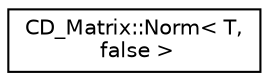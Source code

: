 digraph "Graphical Class Hierarchy"
{
  edge [fontname="Helvetica",fontsize="10",labelfontname="Helvetica",labelfontsize="10"];
  node [fontname="Helvetica",fontsize="10",shape=record];
  rankdir="LR";
  Node0 [label="CD_Matrix::Norm\< T,\l false \>",height=0.2,width=0.4,color="black", fillcolor="white", style="filled",URL="$structCD__Matrix_1_1Norm_3_01T_00_01false_01_4.html"];
}

